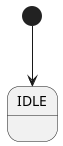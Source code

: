 {
  "sha1": "cvsei6lz7x44l76jghjx73yzp3j1jlz",
  "insertion": {
    "when": "2024-06-01T09:03:02.121Z",
    "user": "plantuml@gmail.com"
  }
}
@startuml
[*] --> IDLE
IDLE :
@enduml

